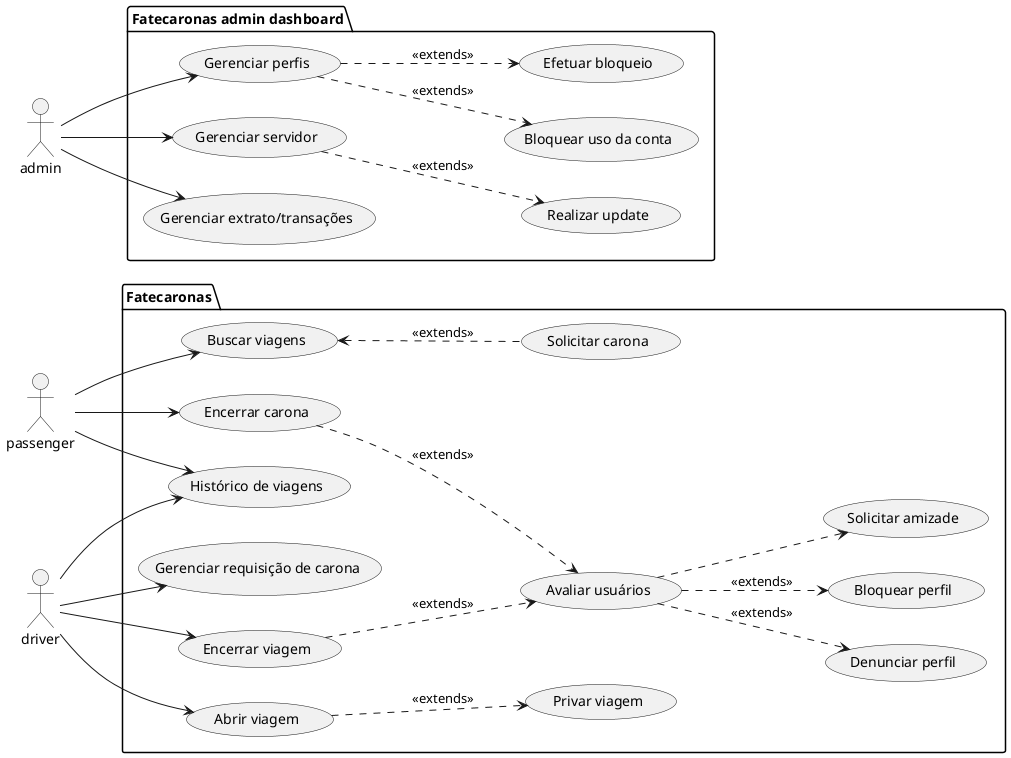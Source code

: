 @startuml Fatecaronas
left to right direction

' Actors
actor passenger as p
actor driver as d
actor admin as a

package "Fatecaronas" {
    ' Usecases
    usecase "Buscar viagens" as UC1
    usecase "Solicitar carona" as UC2
    usecase "Encerrar carona" as UC3
    usecase "Histórico de viagens" as UC5
    usecase "Avaliar usuários" as UC6
    usecase "Abrir viagem" as UC7
    usecase "Gerenciar requisição de carona" as UC8
    usecase "Encerrar viagem" as UC9
    usecase "Denunciar perfil" as UC10
    usecase "Bloquear perfil" as UC11
    usecase "Privar viagem" as UC18
    usecase "Solicitar amizade" as UC19
}

package "Fatecaronas admin dashboard" {
    usecase "Gerenciar servidor" as UC12
    usecase "Gerenciar extrato/transações" as UC13
    usecase "Gerenciar perfis" as UC14
    usecase "Efetuar bloqueio" as UC15
    usecase "Bloquear uso da conta" as UC16
    usecase "Realizar update" as UC17

}

' Relations
p --> UC1
p --> UC3
p --> UC5
UC1 <.. UC2: <<extends>>
UC3 ..> UC6: <<extends>>
UC9 ..> UC6: <<extends>>
UC6 ..> UC10: <<extends>>
UC6 ..> UC11: <<extends>>
UC6 ..> UC19 <<extends>>
UC7 ..> UC18: <<extends>>
d --> UC7
d --> UC8
d --> UC9
d --> UC5
a --> UC12
a --> UC13
a --> UC14
UC12 ..> UC17: <<extends>>
UC14 ..> UC15: <<extends>>
UC14 ..> UC16: <<extends>>

@enduml
